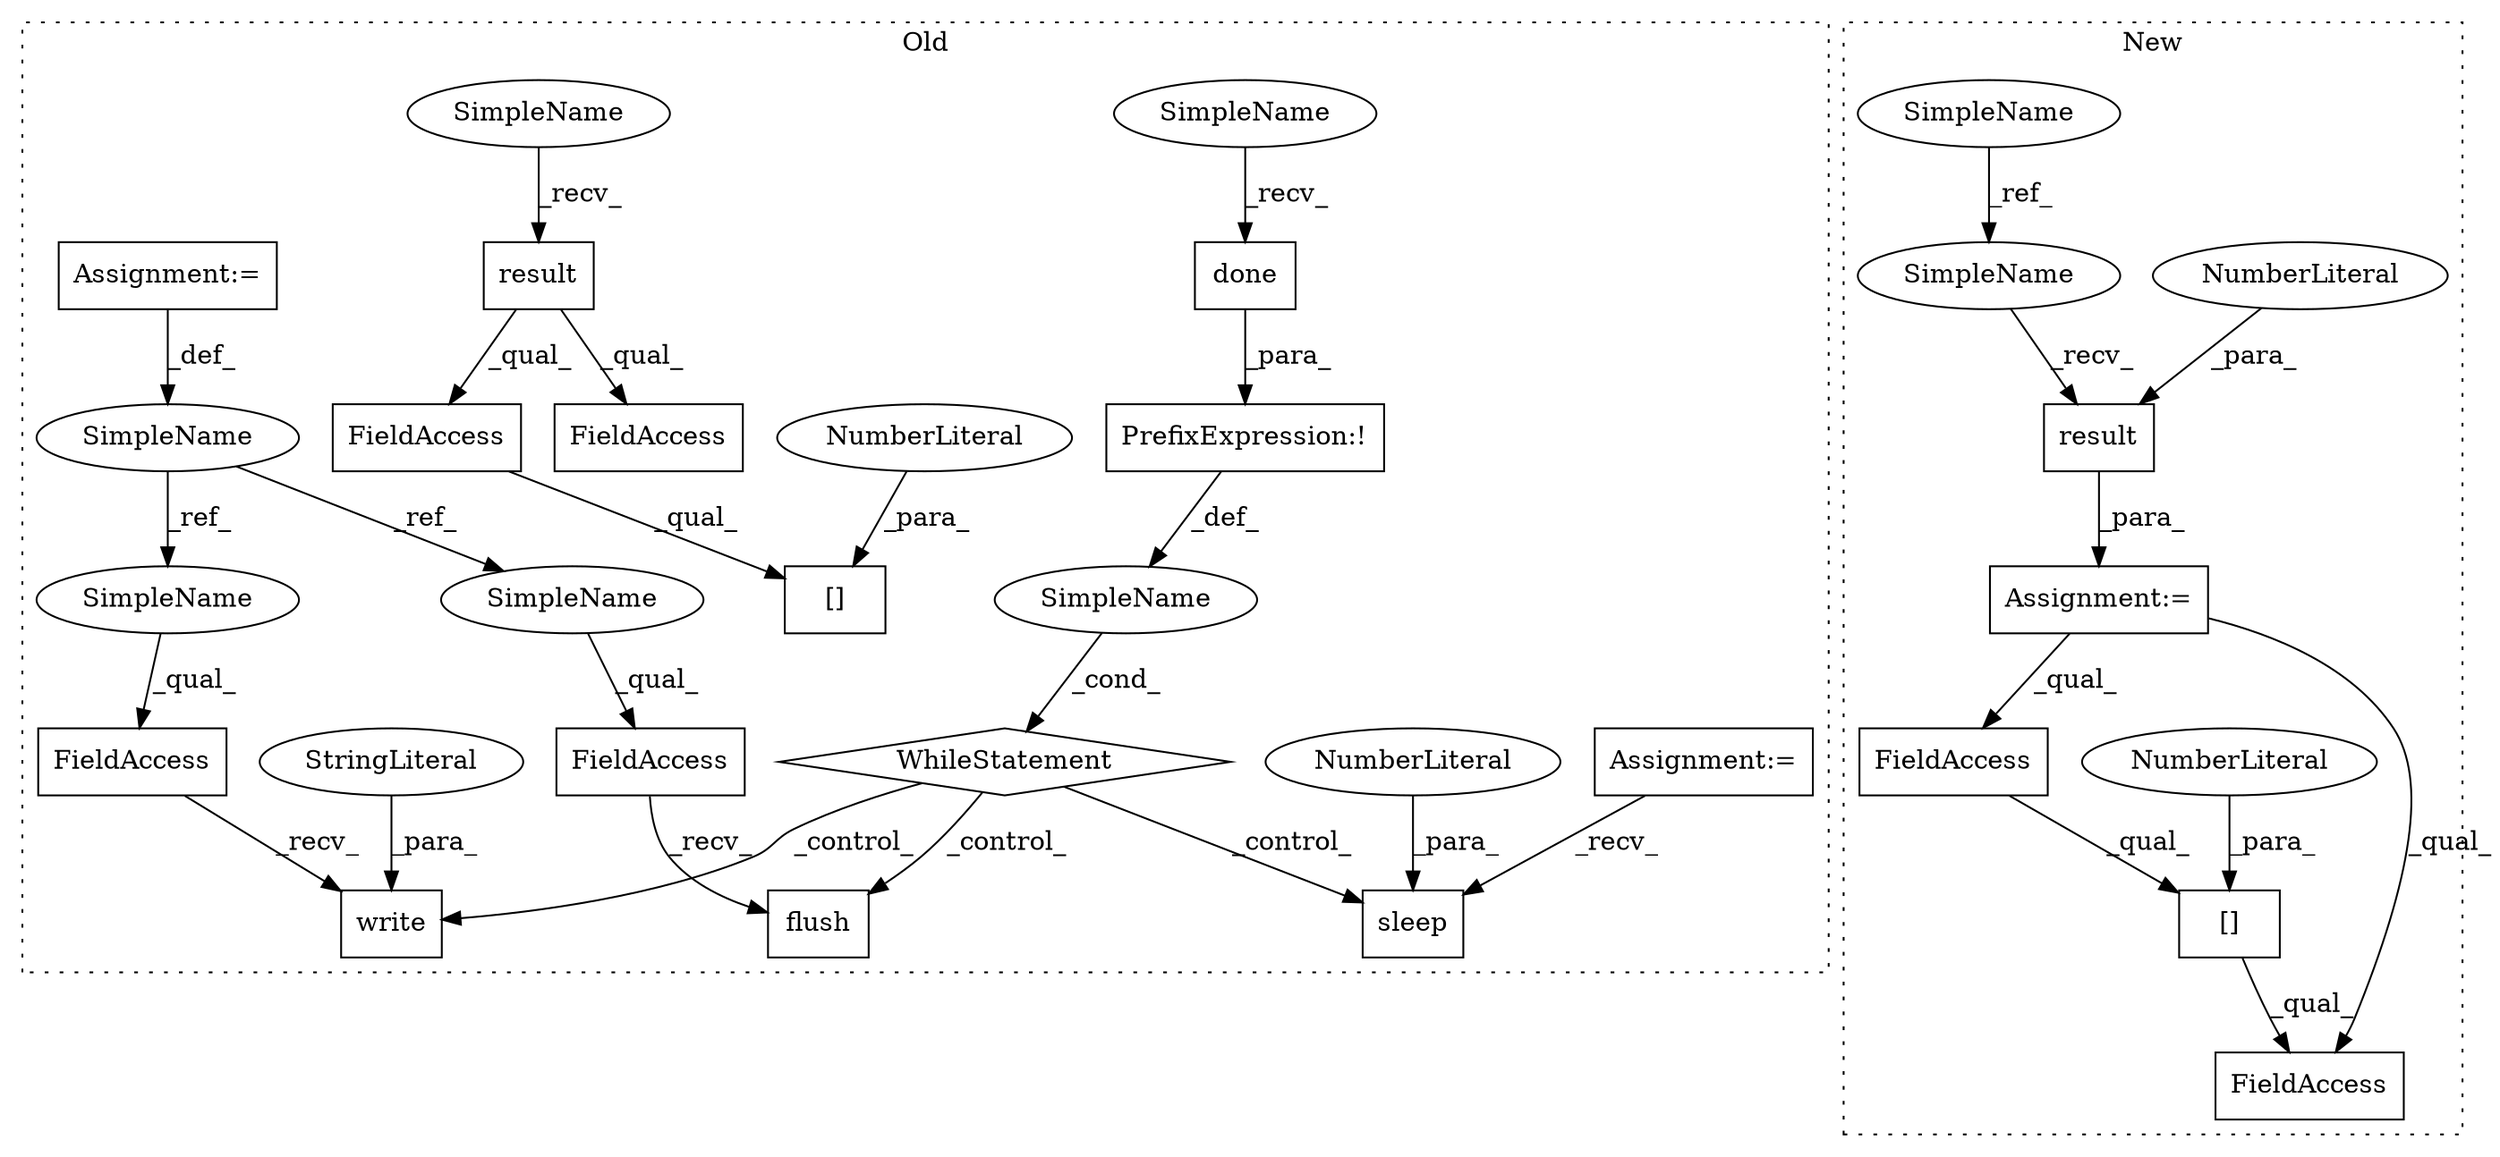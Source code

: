 digraph G {
subgraph cluster0 {
1 [label="[]" a="2" s="978,1017" l="38,1" shape="box"];
4 [label="NumberLiteral" a="34" s="1016" l="1" shape="ellipse"];
5 [label="FieldAccess" a="22" s="978" l="37" shape="box"];
7 [label="result" a="32" s="988" l="8" shape="box"];
13 [label="done" a="32" s="824" l="6" shape="box"];
14 [label="sleep" a="32" s="900,908" l="6,1" shape="box"];
15 [label="PrefixExpression:!" a="38" s="813" l="1" shape="box"];
16 [label="SimpleName" a="42" s="" l="" shape="ellipse"];
17 [label="flush" a="32" s="880" l="7" shape="box"];
18 [label="NumberLiteral" a="34" s="906" l="2" shape="ellipse"];
19 [label="FieldAccess" a="22" s="869" l="10" shape="box"];
20 [label="write" a="32" s="851,860" l="6,1" shape="box"];
21 [label="FieldAccess" a="22" s="840" l="10" shape="box"];
22 [label="WhileStatement" a="61" s="806,830" l="7,2" shape="diamond"];
23 [label="StringLiteral" a="45" s="857" l="3" shape="ellipse"];
24 [label="Assignment:=" a="7" s="401" l="4" shape="box"];
25 [label="SimpleName" a="42" s="475" l="3" shape="ellipse"];
26 [label="Assignment:=" a="7" s="475" l="3" shape="box"];
27 [label="FieldAccess" a="22" s="1265" l="26" shape="box"];
29 [label="SimpleName" a="42" s="840" l="3" shape="ellipse"];
30 [label="SimpleName" a="42" s="869" l="3" shape="ellipse"];
31 [label="SimpleName" a="42" s="978" l="9" shape="ellipse"];
32 [label="SimpleName" a="42" s="814" l="9" shape="ellipse"];
label = "Old";
style="dotted";
}
subgraph cluster1 {
2 [label="result" a="32" s="625,634" l="7,1" shape="box"];
3 [label="Assignment:=" a="7" s="614" l="1" shape="box"];
6 [label="[]" a="2" s="899,926" l="26,1" shape="box"];
8 [label="NumberLiteral" a="34" s="632" l="2" shape="ellipse"];
9 [label="NumberLiteral" a="34" s="925" l="1" shape="ellipse"];
10 [label="FieldAccess" a="22" s="899" l="25" shape="box"];
11 [label="FieldAccess" a="22" s="899" l="48" shape="box"];
12 [label="SimpleName" a="42" s="483" l="9" shape="ellipse"];
28 [label="SimpleName" a="42" s="615" l="9" shape="ellipse"];
label = "New";
style="dotted";
}
2 -> 3 [label="_para_"];
3 -> 10 [label="_qual_"];
3 -> 11 [label="_qual_"];
4 -> 1 [label="_para_"];
5 -> 1 [label="_qual_"];
6 -> 11 [label="_qual_"];
7 -> 27 [label="_qual_"];
7 -> 5 [label="_qual_"];
8 -> 2 [label="_para_"];
9 -> 6 [label="_para_"];
10 -> 6 [label="_qual_"];
12 -> 28 [label="_ref_"];
13 -> 15 [label="_para_"];
15 -> 16 [label="_def_"];
16 -> 22 [label="_cond_"];
18 -> 14 [label="_para_"];
19 -> 17 [label="_recv_"];
21 -> 20 [label="_recv_"];
22 -> 14 [label="_control_"];
22 -> 17 [label="_control_"];
22 -> 20 [label="_control_"];
23 -> 20 [label="_para_"];
24 -> 14 [label="_recv_"];
25 -> 30 [label="_ref_"];
25 -> 29 [label="_ref_"];
26 -> 25 [label="_def_"];
28 -> 2 [label="_recv_"];
29 -> 21 [label="_qual_"];
30 -> 19 [label="_qual_"];
31 -> 7 [label="_recv_"];
32 -> 13 [label="_recv_"];
}